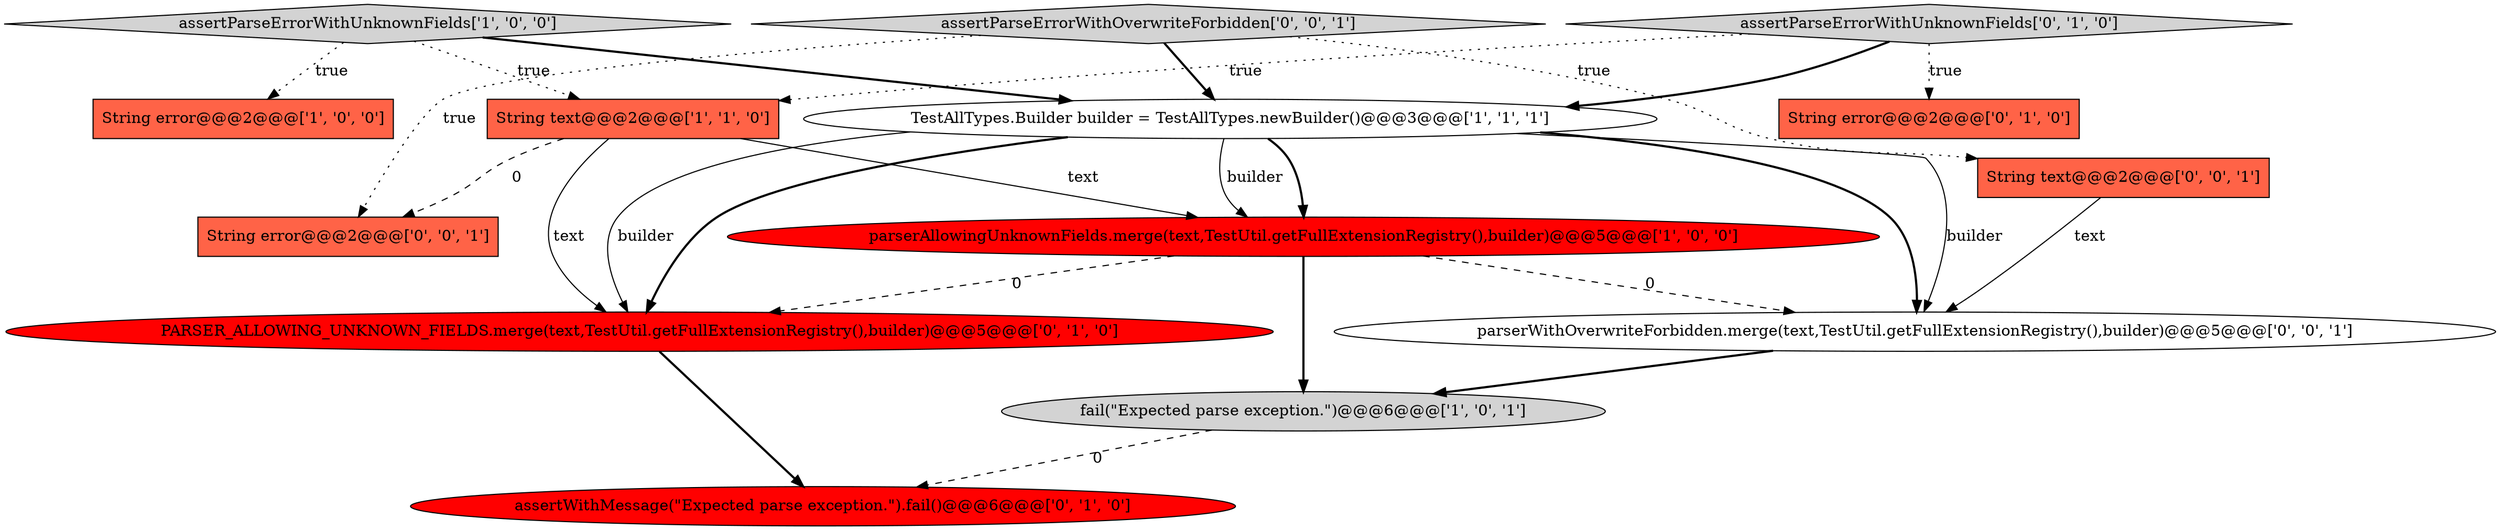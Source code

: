 digraph {
1 [style = filled, label = "String error@@@2@@@['1', '0', '0']", fillcolor = tomato, shape = box image = "AAA0AAABBB1BBB"];
9 [style = filled, label = "assertWithMessage(\"Expected parse exception.\").fail()@@@6@@@['0', '1', '0']", fillcolor = red, shape = ellipse image = "AAA1AAABBB2BBB"];
2 [style = filled, label = "TestAllTypes.Builder builder = TestAllTypes.newBuilder()@@@3@@@['1', '1', '1']", fillcolor = white, shape = ellipse image = "AAA0AAABBB1BBB"];
7 [style = filled, label = "assertParseErrorWithUnknownFields['0', '1', '0']", fillcolor = lightgray, shape = diamond image = "AAA0AAABBB2BBB"];
8 [style = filled, label = "String error@@@2@@@['0', '1', '0']", fillcolor = tomato, shape = box image = "AAA0AAABBB2BBB"];
11 [style = filled, label = "assertParseErrorWithOverwriteForbidden['0', '0', '1']", fillcolor = lightgray, shape = diamond image = "AAA0AAABBB3BBB"];
5 [style = filled, label = "String text@@@2@@@['1', '1', '0']", fillcolor = tomato, shape = box image = "AAA0AAABBB1BBB"];
4 [style = filled, label = "parserAllowingUnknownFields.merge(text,TestUtil.getFullExtensionRegistry(),builder)@@@5@@@['1', '0', '0']", fillcolor = red, shape = ellipse image = "AAA1AAABBB1BBB"];
13 [style = filled, label = "String error@@@2@@@['0', '0', '1']", fillcolor = tomato, shape = box image = "AAA0AAABBB3BBB"];
3 [style = filled, label = "fail(\"Expected parse exception.\")@@@6@@@['1', '0', '1']", fillcolor = lightgray, shape = ellipse image = "AAA0AAABBB1BBB"];
12 [style = filled, label = "String text@@@2@@@['0', '0', '1']", fillcolor = tomato, shape = box image = "AAA0AAABBB3BBB"];
6 [style = filled, label = "PARSER_ALLOWING_UNKNOWN_FIELDS.merge(text,TestUtil.getFullExtensionRegistry(),builder)@@@5@@@['0', '1', '0']", fillcolor = red, shape = ellipse image = "AAA1AAABBB2BBB"];
0 [style = filled, label = "assertParseErrorWithUnknownFields['1', '0', '0']", fillcolor = lightgray, shape = diamond image = "AAA0AAABBB1BBB"];
10 [style = filled, label = "parserWithOverwriteForbidden.merge(text,TestUtil.getFullExtensionRegistry(),builder)@@@5@@@['0', '0', '1']", fillcolor = white, shape = ellipse image = "AAA0AAABBB3BBB"];
5->13 [style = dashed, label="0"];
2->10 [style = solid, label="builder"];
4->3 [style = bold, label=""];
0->5 [style = dotted, label="true"];
2->6 [style = bold, label=""];
2->6 [style = solid, label="builder"];
11->12 [style = dotted, label="true"];
0->2 [style = bold, label=""];
10->3 [style = bold, label=""];
11->13 [style = dotted, label="true"];
4->6 [style = dashed, label="0"];
2->10 [style = bold, label=""];
2->4 [style = bold, label=""];
11->2 [style = bold, label=""];
7->5 [style = dotted, label="true"];
12->10 [style = solid, label="text"];
3->9 [style = dashed, label="0"];
7->2 [style = bold, label=""];
2->4 [style = solid, label="builder"];
5->6 [style = solid, label="text"];
6->9 [style = bold, label=""];
4->10 [style = dashed, label="0"];
7->8 [style = dotted, label="true"];
5->4 [style = solid, label="text"];
0->1 [style = dotted, label="true"];
}
